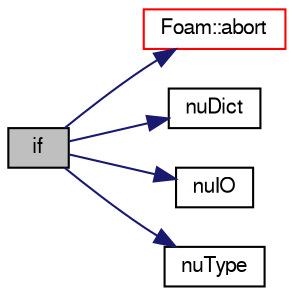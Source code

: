 digraph "if"
{
  bgcolor="transparent";
  edge [fontname="FreeSans",fontsize="10",labelfontname="FreeSans",labelfontsize="10"];
  node [fontname="FreeSans",fontsize="10",shape=record];
  rankdir="LR";
  Node74 [label="if",height=0.2,width=0.4,color="black", fillcolor="grey75", style="filled", fontcolor="black"];
  Node74 -> Node75 [color="midnightblue",fontsize="10",style="solid",fontname="FreeSans"];
  Node75 [label="Foam::abort",height=0.2,width=0.4,color="red",URL="$a21124.html#a447107a607d03e417307c203fa5fb44b"];
  Node74 -> Node118 [color="midnightblue",fontsize="10",style="solid",fontname="FreeSans"];
  Node118 [label="nuDict",height=0.2,width=0.4,color="black",URL="$a21056.html#a26dc65ff399c7be757799b9b80ff32e4"];
  Node74 -> Node119 [color="midnightblue",fontsize="10",style="solid",fontname="FreeSans"];
  Node119 [label="nuIO",height=0.2,width=0.4,color="black",URL="$a21056.html#aec00972f7cb4867cef19155438d4d2e1"];
  Node74 -> Node120 [color="midnightblue",fontsize="10",style="solid",fontname="FreeSans"];
  Node120 [label="nuType",height=0.2,width=0.4,color="black",URL="$a21056.html#a8dd4659afad2985928a971b98465d183"];
}
